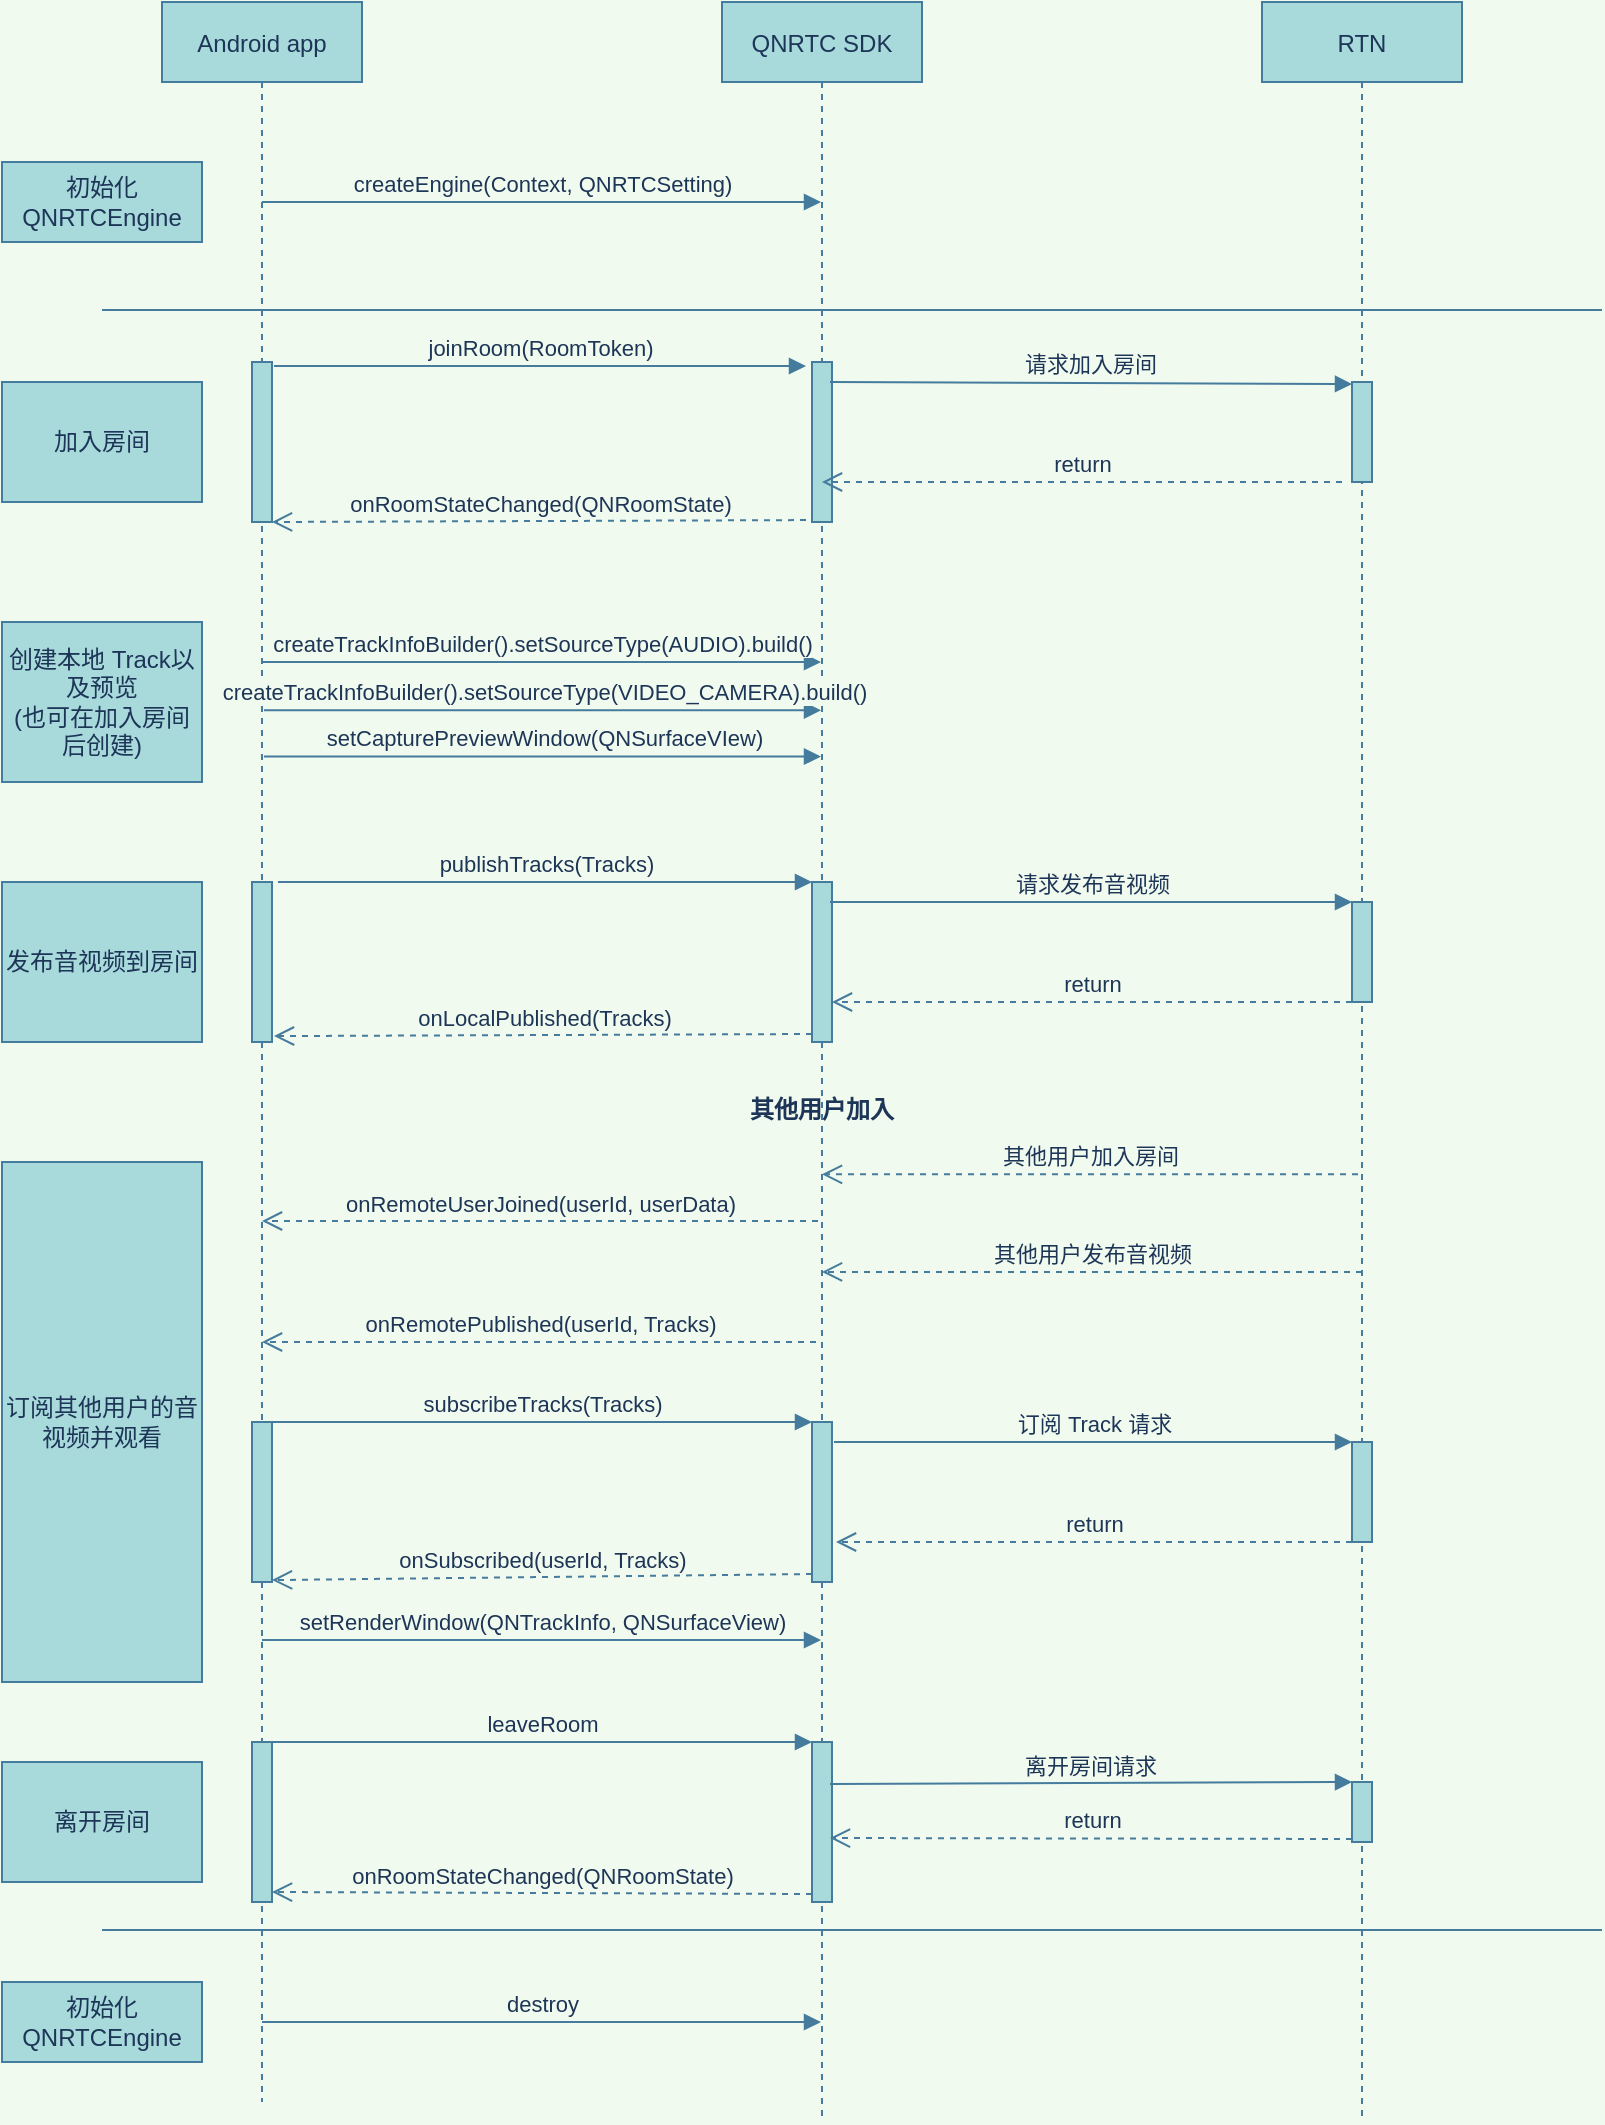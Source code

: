 <mxfile version="14.7.5" type="github">
  <diagram id="kgpKYQtTHZ0yAKxKKP6v" name="Page-1">
    <mxGraphModel dx="946" dy="621" grid="1" gridSize="10" guides="1" tooltips="1" connect="1" arrows="1" fold="1" page="1" pageScale="1" pageWidth="850" pageHeight="1100" background="#F1FAEE" math="0" shadow="0">
      <root>
        <mxCell id="0" />
        <mxCell id="1" parent="0" />
        <mxCell id="Gz4G_NNeVK80VPYpn5j1-1" value="Android app" style="shape=umlLifeline;perimeter=lifelinePerimeter;container=1;collapsible=0;recursiveResize=0;shadow=0;strokeWidth=1;fillColor=#A8DADC;strokeColor=#457B9D;fontColor=#1D3557;" vertex="1" parent="1">
          <mxGeometry x="120" y="40" width="100" height="1050" as="geometry" />
        </mxCell>
        <mxCell id="Gz4G_NNeVK80VPYpn5j1-2" value="createEngine(Context, QNRTCSetting)" style="html=1;verticalAlign=bottom;endArrow=block;strokeColor=#457B9D;fontColor=#1D3557;labelBackgroundColor=#F1FAEE;" edge="1" parent="Gz4G_NNeVK80VPYpn5j1-1" target="Gz4G_NNeVK80VPYpn5j1-8">
          <mxGeometry width="80" relative="1" as="geometry">
            <mxPoint x="50" y="100" as="sourcePoint" />
            <mxPoint x="230" y="97" as="targetPoint" />
          </mxGeometry>
        </mxCell>
        <mxCell id="Gz4G_NNeVK80VPYpn5j1-3" value="destroy" style="html=1;verticalAlign=bottom;endArrow=block;strokeColor=#457B9D;fontColor=#1D3557;labelBackgroundColor=#F1FAEE;" edge="1" parent="Gz4G_NNeVK80VPYpn5j1-1" target="Gz4G_NNeVK80VPYpn5j1-8">
          <mxGeometry width="80" relative="1" as="geometry">
            <mxPoint x="50" y="1010" as="sourcePoint" />
            <mxPoint x="130" y="1010" as="targetPoint" />
          </mxGeometry>
        </mxCell>
        <mxCell id="Gz4G_NNeVK80VPYpn5j1-4" value="" style="html=1;points=[];perimeter=orthogonalPerimeter;fillColor=#A8DADC;strokeColor=#457B9D;fontColor=#1D3557;" vertex="1" parent="Gz4G_NNeVK80VPYpn5j1-1">
          <mxGeometry x="45" y="180" width="10" height="80" as="geometry" />
        </mxCell>
        <mxCell id="Gz4G_NNeVK80VPYpn5j1-5" value="" style="html=1;points=[];perimeter=orthogonalPerimeter;fillColor=#A8DADC;strokeColor=#457B9D;fontColor=#1D3557;" vertex="1" parent="Gz4G_NNeVK80VPYpn5j1-1">
          <mxGeometry x="45" y="440" width="10" height="80" as="geometry" />
        </mxCell>
        <mxCell id="Gz4G_NNeVK80VPYpn5j1-6" value="" style="html=1;points=[];perimeter=orthogonalPerimeter;fillColor=#A8DADC;strokeColor=#457B9D;fontColor=#1D3557;" vertex="1" parent="Gz4G_NNeVK80VPYpn5j1-1">
          <mxGeometry x="45" y="710" width="10" height="80" as="geometry" />
        </mxCell>
        <mxCell id="Gz4G_NNeVK80VPYpn5j1-7" value="" style="html=1;points=[];perimeter=orthogonalPerimeter;fillColor=#A8DADC;strokeColor=#457B9D;fontColor=#1D3557;" vertex="1" parent="Gz4G_NNeVK80VPYpn5j1-1">
          <mxGeometry x="45" y="870" width="10" height="80" as="geometry" />
        </mxCell>
        <mxCell id="Gz4G_NNeVK80VPYpn5j1-8" value="QNRTC SDK" style="shape=umlLifeline;perimeter=lifelinePerimeter;container=1;collapsible=0;recursiveResize=0;shadow=0;strokeWidth=1;fillColor=#A8DADC;strokeColor=#457B9D;fontColor=#1D3557;" vertex="1" parent="1">
          <mxGeometry x="400" y="40" width="100" height="1060" as="geometry" />
        </mxCell>
        <mxCell id="Gz4G_NNeVK80VPYpn5j1-9" value="其他用户加入" style="text;align=center;fontStyle=1;verticalAlign=middle;spacingLeft=3;spacingRight=3;strokeColor=none;rotatable=0;points=[[0,0.5],[1,0.5]];portConstraint=eastwest;fontColor=#1D3557;" vertex="1" parent="Gz4G_NNeVK80VPYpn5j1-8">
          <mxGeometry x="10" y="540" width="80" height="26" as="geometry" />
        </mxCell>
        <mxCell id="Gz4G_NNeVK80VPYpn5j1-10" value="" style="html=1;points=[];perimeter=orthogonalPerimeter;fillColor=#A8DADC;strokeColor=#457B9D;fontColor=#1D3557;" vertex="1" parent="Gz4G_NNeVK80VPYpn5j1-8">
          <mxGeometry x="45" y="180" width="10" height="80" as="geometry" />
        </mxCell>
        <mxCell id="Gz4G_NNeVK80VPYpn5j1-11" value="" style="html=1;points=[];perimeter=orthogonalPerimeter;fillColor=#A8DADC;strokeColor=#457B9D;fontColor=#1D3557;" vertex="1" parent="Gz4G_NNeVK80VPYpn5j1-8">
          <mxGeometry x="45" y="440" width="10" height="80" as="geometry" />
        </mxCell>
        <mxCell id="Gz4G_NNeVK80VPYpn5j1-12" value="" style="html=1;points=[];perimeter=orthogonalPerimeter;fillColor=#A8DADC;strokeColor=#457B9D;fontColor=#1D3557;" vertex="1" parent="Gz4G_NNeVK80VPYpn5j1-8">
          <mxGeometry x="45" y="710" width="10" height="80" as="geometry" />
        </mxCell>
        <mxCell id="Gz4G_NNeVK80VPYpn5j1-13" value="" style="html=1;points=[];perimeter=orthogonalPerimeter;fillColor=#A8DADC;strokeColor=#457B9D;fontColor=#1D3557;" vertex="1" parent="Gz4G_NNeVK80VPYpn5j1-8">
          <mxGeometry x="45" y="870" width="10" height="80" as="geometry" />
        </mxCell>
        <mxCell id="Gz4G_NNeVK80VPYpn5j1-14" value="RTN" style="shape=umlLifeline;perimeter=lifelinePerimeter;container=1;collapsible=0;recursiveResize=0;shadow=0;strokeWidth=1;fillColor=#A8DADC;strokeColor=#457B9D;fontColor=#1D3557;" vertex="1" parent="1">
          <mxGeometry x="670" y="40" width="100" height="1060" as="geometry" />
        </mxCell>
        <mxCell id="Gz4G_NNeVK80VPYpn5j1-15" value="" style="html=1;points=[];perimeter=orthogonalPerimeter;fillColor=#A8DADC;strokeColor=#457B9D;fontColor=#1D3557;" vertex="1" parent="Gz4G_NNeVK80VPYpn5j1-14">
          <mxGeometry x="45" y="190" width="10" height="50" as="geometry" />
        </mxCell>
        <mxCell id="Gz4G_NNeVK80VPYpn5j1-16" value="" style="html=1;points=[];perimeter=orthogonalPerimeter;fillColor=#A8DADC;strokeColor=#457B9D;fontColor=#1D3557;" vertex="1" parent="Gz4G_NNeVK80VPYpn5j1-14">
          <mxGeometry x="45" y="450" width="10" height="50" as="geometry" />
        </mxCell>
        <mxCell id="Gz4G_NNeVK80VPYpn5j1-17" value="" style="html=1;points=[];perimeter=orthogonalPerimeter;fillColor=#A8DADC;strokeColor=#457B9D;fontColor=#1D3557;" vertex="1" parent="Gz4G_NNeVK80VPYpn5j1-14">
          <mxGeometry x="45" y="720" width="10" height="50" as="geometry" />
        </mxCell>
        <mxCell id="Gz4G_NNeVK80VPYpn5j1-18" value="" style="html=1;points=[];perimeter=orthogonalPerimeter;fillColor=#A8DADC;strokeColor=#457B9D;fontColor=#1D3557;" vertex="1" parent="Gz4G_NNeVK80VPYpn5j1-14">
          <mxGeometry x="45" y="890" width="10" height="30" as="geometry" />
        </mxCell>
        <mxCell id="Gz4G_NNeVK80VPYpn5j1-19" value="" style="line;strokeWidth=1;fillColor=none;align=left;verticalAlign=middle;spacingTop=-1;spacingLeft=3;spacingRight=3;rotatable=0;labelPosition=right;points=[];portConstraint=eastwest;strokeColor=#457B9D;fontColor=#1D3557;labelBackgroundColor=#F1FAEE;" vertex="1" parent="1">
          <mxGeometry x="90" y="190" width="750" height="8" as="geometry" />
        </mxCell>
        <mxCell id="Gz4G_NNeVK80VPYpn5j1-20" value="初始化&lt;br&gt;QNRTCEngine" style="whiteSpace=wrap;html=1;fillColor=#A8DADC;strokeColor=#457B9D;fontColor=#1D3557;" vertex="1" parent="1">
          <mxGeometry x="40" y="120" width="100" height="40" as="geometry" />
        </mxCell>
        <mxCell id="Gz4G_NNeVK80VPYpn5j1-21" value="创建本地 Track以及预览&lt;br&gt;(也可在加入房间后创建)" style="whiteSpace=wrap;html=1;fillColor=#A8DADC;strokeColor=#457B9D;fontColor=#1D3557;" vertex="1" parent="1">
          <mxGeometry x="40" y="350" width="100" height="80" as="geometry" />
        </mxCell>
        <mxCell id="Gz4G_NNeVK80VPYpn5j1-22" value="&lt;div style=&quot;text-align: left&quot;&gt;createTrackInfoBuilder().setSourceType(AUDIO).build()&lt;/div&gt;" style="html=1;verticalAlign=bottom;endArrow=block;strokeColor=#457B9D;fontColor=#1D3557;labelBackgroundColor=#F1FAEE;" edge="1" parent="1">
          <mxGeometry width="80" relative="1" as="geometry">
            <mxPoint x="169.5" y="370" as="sourcePoint" />
            <mxPoint x="449.5" y="370" as="targetPoint" />
            <Array as="points">
              <mxPoint x="430" y="370" />
            </Array>
          </mxGeometry>
        </mxCell>
        <mxCell id="Gz4G_NNeVK80VPYpn5j1-23" value="&lt;span style=&quot;text-align: left&quot;&gt;createTrackInfoBuilder().setSourceType(VIDEO_CAMERA)&lt;/span&gt;&lt;span style=&quot;text-align: left&quot;&gt;.build()&lt;/span&gt;" style="html=1;verticalAlign=bottom;endArrow=block;exitX=0.51;exitY=0.223;exitDx=0;exitDy=0;exitPerimeter=0;strokeColor=#457B9D;fontColor=#1D3557;labelBackgroundColor=#F1FAEE;" edge="1" parent="1">
          <mxGeometry width="80" relative="1" as="geometry">
            <mxPoint x="171" y="394.15" as="sourcePoint" />
            <mxPoint x="449.5" y="394.15" as="targetPoint" />
            <Array as="points" />
          </mxGeometry>
        </mxCell>
        <mxCell id="Gz4G_NNeVK80VPYpn5j1-24" value="加入房间" style="whiteSpace=wrap;html=1;fillColor=#A8DADC;strokeColor=#457B9D;fontColor=#1D3557;" vertex="1" parent="1">
          <mxGeometry x="40" y="230" width="100" height="60" as="geometry" />
        </mxCell>
        <mxCell id="Gz4G_NNeVK80VPYpn5j1-25" value="onRoomStateChanged(QNRoomState)" style="html=1;verticalAlign=bottom;endArrow=open;dashed=1;endSize=8;exitX=-0.3;exitY=0.988;exitDx=0;exitDy=0;exitPerimeter=0;entryX=1;entryY=1;entryDx=0;entryDy=0;entryPerimeter=0;strokeColor=#457B9D;fontColor=#1D3557;labelBackgroundColor=#F1FAEE;" edge="1" parent="1" source="Gz4G_NNeVK80VPYpn5j1-10" target="Gz4G_NNeVK80VPYpn5j1-4">
          <mxGeometry relative="1" as="geometry">
            <mxPoint x="440" y="297" as="sourcePoint" />
            <mxPoint x="210" y="297" as="targetPoint" />
          </mxGeometry>
        </mxCell>
        <mxCell id="Gz4G_NNeVK80VPYpn5j1-26" value="发布音视频到房间" style="whiteSpace=wrap;html=1;fillColor=#A8DADC;strokeColor=#457B9D;fontColor=#1D3557;" vertex="1" parent="1">
          <mxGeometry x="40" y="480" width="100" height="80" as="geometry" />
        </mxCell>
        <mxCell id="Gz4G_NNeVK80VPYpn5j1-27" value="其他用户加入房间" style="html=1;verticalAlign=bottom;endArrow=open;dashed=1;endSize=8;exitX=0.48;exitY=0.553;exitDx=0;exitDy=0;exitPerimeter=0;strokeColor=#457B9D;fontColor=#1D3557;labelBackgroundColor=#F1FAEE;" edge="1" parent="1" source="Gz4G_NNeVK80VPYpn5j1-14" target="Gz4G_NNeVK80VPYpn5j1-8">
          <mxGeometry relative="1" as="geometry">
            <mxPoint x="720" y="620" as="sourcePoint" />
            <mxPoint x="440" y="620" as="targetPoint" />
          </mxGeometry>
        </mxCell>
        <mxCell id="Gz4G_NNeVK80VPYpn5j1-28" value="订阅其他用户的音视频并观看" style="whiteSpace=wrap;html=1;fillColor=#A8DADC;strokeColor=#457B9D;fontColor=#1D3557;" vertex="1" parent="1">
          <mxGeometry x="40" y="620" width="100" height="260" as="geometry" />
        </mxCell>
        <mxCell id="Gz4G_NNeVK80VPYpn5j1-29" value="onRemoteUserJoined(userId, userData)" style="html=1;verticalAlign=bottom;endArrow=open;dashed=1;endSize=8;exitX=0.48;exitY=0.575;exitDx=0;exitDy=0;exitPerimeter=0;strokeColor=#457B9D;fontColor=#1D3557;labelBackgroundColor=#F1FAEE;" edge="1" parent="1" source="Gz4G_NNeVK80VPYpn5j1-8" target="Gz4G_NNeVK80VPYpn5j1-1">
          <mxGeometry relative="1" as="geometry">
            <mxPoint x="450" y="580" as="sourcePoint" />
            <mxPoint x="370" y="580" as="targetPoint" />
          </mxGeometry>
        </mxCell>
        <mxCell id="Gz4G_NNeVK80VPYpn5j1-30" value="其他用户发布音视频" style="html=1;verticalAlign=bottom;endArrow=open;dashed=1;endSize=8;exitX=0.5;exitY=0.599;exitDx=0;exitDy=0;exitPerimeter=0;strokeColor=#457B9D;fontColor=#1D3557;labelBackgroundColor=#F1FAEE;" edge="1" parent="1" source="Gz4G_NNeVK80VPYpn5j1-14" target="Gz4G_NNeVK80VPYpn5j1-8">
          <mxGeometry relative="1" as="geometry">
            <mxPoint x="720" y="670" as="sourcePoint" />
            <mxPoint x="640" y="670" as="targetPoint" />
          </mxGeometry>
        </mxCell>
        <mxCell id="Gz4G_NNeVK80VPYpn5j1-31" value="onRemotePublished(userId, Tracks)" style="html=1;verticalAlign=bottom;endArrow=open;dashed=1;endSize=8;strokeColor=#457B9D;fontColor=#1D3557;labelBackgroundColor=#F1FAEE;" edge="1" parent="1" target="Gz4G_NNeVK80VPYpn5j1-1">
          <mxGeometry relative="1" as="geometry">
            <mxPoint x="447" y="710" as="sourcePoint" />
            <mxPoint x="370" y="700" as="targetPoint" />
          </mxGeometry>
        </mxCell>
        <mxCell id="Gz4G_NNeVK80VPYpn5j1-32" value="" style="line;strokeWidth=1;fillColor=none;align=left;verticalAlign=middle;spacingTop=-1;spacingLeft=3;spacingRight=3;rotatable=0;labelPosition=right;points=[];portConstraint=eastwest;strokeColor=#457B9D;fontColor=#1D3557;labelBackgroundColor=#F1FAEE;" vertex="1" parent="1">
          <mxGeometry x="90" y="1000" width="750" height="8" as="geometry" />
        </mxCell>
        <mxCell id="Gz4G_NNeVK80VPYpn5j1-33" value="setCapturePreviewWindow(QNSurfaceVIew)" style="html=1;verticalAlign=bottom;endArrow=block;exitX=0.51;exitY=0.245;exitDx=0;exitDy=0;exitPerimeter=0;strokeColor=#457B9D;fontColor=#1D3557;labelBackgroundColor=#F1FAEE;" edge="1" parent="1">
          <mxGeometry width="80" relative="1" as="geometry">
            <mxPoint x="171" y="417.25" as="sourcePoint" />
            <mxPoint x="449.5" y="417.25" as="targetPoint" />
          </mxGeometry>
        </mxCell>
        <mxCell id="Gz4G_NNeVK80VPYpn5j1-34" value="joinRoom(RoomToken)" style="html=1;verticalAlign=bottom;endArrow=block;exitX=1.1;exitY=0.025;exitDx=0;exitDy=0;exitPerimeter=0;strokeColor=#457B9D;fontColor=#1D3557;labelBackgroundColor=#F1FAEE;" edge="1" parent="1" source="Gz4G_NNeVK80VPYpn5j1-4">
          <mxGeometry width="80" relative="1" as="geometry">
            <mxPoint x="180" y="241" as="sourcePoint" />
            <mxPoint x="442" y="222" as="targetPoint" />
            <Array as="points" />
          </mxGeometry>
        </mxCell>
        <mxCell id="Gz4G_NNeVK80VPYpn5j1-35" value="请求加入房间" style="html=1;verticalAlign=bottom;endArrow=block;exitX=0.9;exitY=0.125;exitDx=0;exitDy=0;exitPerimeter=0;entryX=0;entryY=0.02;entryDx=0;entryDy=0;entryPerimeter=0;strokeColor=#457B9D;fontColor=#1D3557;labelBackgroundColor=#F1FAEE;" edge="1" parent="1" source="Gz4G_NNeVK80VPYpn5j1-10" target="Gz4G_NNeVK80VPYpn5j1-15">
          <mxGeometry width="80" relative="1" as="geometry">
            <mxPoint x="450" y="210" as="sourcePoint" />
            <mxPoint x="530" y="210" as="targetPoint" />
          </mxGeometry>
        </mxCell>
        <mxCell id="Gz4G_NNeVK80VPYpn5j1-36" value="setRenderWindow(QNTrackInfo, QNSurfaceView)" style="html=1;verticalAlign=bottom;endArrow=block;exitX=0.5;exitY=0.78;exitDx=0;exitDy=0;exitPerimeter=0;strokeColor=#457B9D;fontColor=#1D3557;labelBackgroundColor=#F1FAEE;" edge="1" parent="1" source="Gz4G_NNeVK80VPYpn5j1-1" target="Gz4G_NNeVK80VPYpn5j1-8">
          <mxGeometry width="80" relative="1" as="geometry">
            <mxPoint x="170" y="820" as="sourcePoint" />
            <mxPoint x="250" y="820" as="targetPoint" />
          </mxGeometry>
        </mxCell>
        <mxCell id="Gz4G_NNeVK80VPYpn5j1-37" value="离开房间" style="whiteSpace=wrap;html=1;fillColor=#A8DADC;strokeColor=#457B9D;fontColor=#1D3557;" vertex="1" parent="1">
          <mxGeometry x="40" y="920" width="100" height="60" as="geometry" />
        </mxCell>
        <mxCell id="Gz4G_NNeVK80VPYpn5j1-38" value="初始化&lt;br&gt;QNRTCEngine" style="whiteSpace=wrap;html=1;fillColor=#A8DADC;strokeColor=#457B9D;fontColor=#1D3557;" vertex="1" parent="1">
          <mxGeometry x="40" y="1030" width="100" height="40" as="geometry" />
        </mxCell>
        <mxCell id="Gz4G_NNeVK80VPYpn5j1-39" value="return" style="html=1;verticalAlign=bottom;endArrow=open;dashed=1;endSize=8;strokeColor=#457B9D;fontColor=#1D3557;labelBackgroundColor=#F1FAEE;" edge="1" parent="1">
          <mxGeometry relative="1" as="geometry">
            <mxPoint x="710" y="280" as="sourcePoint" />
            <mxPoint x="450" y="280" as="targetPoint" />
          </mxGeometry>
        </mxCell>
        <mxCell id="Gz4G_NNeVK80VPYpn5j1-40" value="publishTracks(Tracks)" style="html=1;verticalAlign=bottom;endArrow=block;entryX=0;entryY=0;exitX=1.3;exitY=0;exitDx=0;exitDy=0;exitPerimeter=0;strokeColor=#457B9D;fontColor=#1D3557;labelBackgroundColor=#F1FAEE;" edge="1" parent="1" source="Gz4G_NNeVK80VPYpn5j1-5" target="Gz4G_NNeVK80VPYpn5j1-11">
          <mxGeometry relative="1" as="geometry">
            <mxPoint x="375" y="480" as="sourcePoint" />
          </mxGeometry>
        </mxCell>
        <mxCell id="Gz4G_NNeVK80VPYpn5j1-41" value="onLocalPublished(Tracks)" style="html=1;verticalAlign=bottom;endArrow=open;dashed=1;endSize=8;exitX=0;exitY=0.95;entryX=1.1;entryY=0.963;entryDx=0;entryDy=0;entryPerimeter=0;strokeColor=#457B9D;fontColor=#1D3557;labelBackgroundColor=#F1FAEE;" edge="1" parent="1" source="Gz4G_NNeVK80VPYpn5j1-11" target="Gz4G_NNeVK80VPYpn5j1-5">
          <mxGeometry relative="1" as="geometry">
            <mxPoint x="171" y="550" as="targetPoint" />
          </mxGeometry>
        </mxCell>
        <mxCell id="Gz4G_NNeVK80VPYpn5j1-42" value="请求发布音视频" style="html=1;verticalAlign=bottom;endArrow=block;entryX=0;entryY=0;exitX=0.9;exitY=0.125;exitDx=0;exitDy=0;exitPerimeter=0;strokeColor=#457B9D;fontColor=#1D3557;labelBackgroundColor=#F1FAEE;" edge="1" parent="1" source="Gz4G_NNeVK80VPYpn5j1-11" target="Gz4G_NNeVK80VPYpn5j1-16">
          <mxGeometry relative="1" as="geometry">
            <mxPoint x="645" y="490" as="sourcePoint" />
          </mxGeometry>
        </mxCell>
        <mxCell id="Gz4G_NNeVK80VPYpn5j1-43" value="return" style="html=1;verticalAlign=bottom;endArrow=open;dashed=1;endSize=8;entryX=1;entryY=0.75;entryDx=0;entryDy=0;entryPerimeter=0;strokeColor=#457B9D;fontColor=#1D3557;labelBackgroundColor=#F1FAEE;" edge="1" parent="1" source="Gz4G_NNeVK80VPYpn5j1-16" target="Gz4G_NNeVK80VPYpn5j1-11">
          <mxGeometry relative="1" as="geometry">
            <mxPoint x="460" y="540" as="targetPoint" />
          </mxGeometry>
        </mxCell>
        <mxCell id="Gz4G_NNeVK80VPYpn5j1-44" value="subscribeTracks(Tracks)" style="html=1;verticalAlign=bottom;endArrow=block;entryX=0;entryY=0;strokeColor=#457B9D;fontColor=#1D3557;labelBackgroundColor=#F1FAEE;" edge="1" parent="1" target="Gz4G_NNeVK80VPYpn5j1-12">
          <mxGeometry relative="1" as="geometry">
            <mxPoint x="174" y="750" as="sourcePoint" />
          </mxGeometry>
        </mxCell>
        <mxCell id="Gz4G_NNeVK80VPYpn5j1-45" value="onSubscribed(userId, Tracks)" style="html=1;verticalAlign=bottom;endArrow=open;dashed=1;endSize=8;exitX=0;exitY=0.95;entryX=1;entryY=0.988;entryDx=0;entryDy=0;entryPerimeter=0;strokeColor=#457B9D;fontColor=#1D3557;labelBackgroundColor=#F1FAEE;" edge="1" parent="1" source="Gz4G_NNeVK80VPYpn5j1-12" target="Gz4G_NNeVK80VPYpn5j1-6">
          <mxGeometry relative="1" as="geometry">
            <mxPoint x="375" y="816" as="targetPoint" />
          </mxGeometry>
        </mxCell>
        <mxCell id="Gz4G_NNeVK80VPYpn5j1-46" value="订阅 Track 请求" style="html=1;verticalAlign=bottom;endArrow=block;entryX=0;entryY=0;strokeColor=#457B9D;fontColor=#1D3557;labelBackgroundColor=#F1FAEE;" edge="1" parent="1" target="Gz4G_NNeVK80VPYpn5j1-17">
          <mxGeometry relative="1" as="geometry">
            <mxPoint x="456" y="760" as="sourcePoint" />
          </mxGeometry>
        </mxCell>
        <mxCell id="Gz4G_NNeVK80VPYpn5j1-47" value="return" style="html=1;verticalAlign=bottom;endArrow=open;dashed=1;endSize=8;entryX=1.2;entryY=0.75;entryDx=0;entryDy=0;entryPerimeter=0;strokeColor=#457B9D;fontColor=#1D3557;labelBackgroundColor=#F1FAEE;" edge="1" parent="1" source="Gz4G_NNeVK80VPYpn5j1-17" target="Gz4G_NNeVK80VPYpn5j1-12">
          <mxGeometry relative="1" as="geometry">
            <mxPoint x="645" y="836" as="targetPoint" />
          </mxGeometry>
        </mxCell>
        <mxCell id="Gz4G_NNeVK80VPYpn5j1-48" value="leaveRoom" style="html=1;verticalAlign=bottom;endArrow=block;entryX=0;entryY=0;strokeColor=#457B9D;fontColor=#1D3557;labelBackgroundColor=#F1FAEE;" edge="1" parent="1" source="Gz4G_NNeVK80VPYpn5j1-7" target="Gz4G_NNeVK80VPYpn5j1-13">
          <mxGeometry relative="1" as="geometry">
            <mxPoint x="375" y="910" as="sourcePoint" />
          </mxGeometry>
        </mxCell>
        <mxCell id="Gz4G_NNeVK80VPYpn5j1-49" value="onRoomStateChanged(QNRoomState)" style="html=1;verticalAlign=bottom;endArrow=open;dashed=1;endSize=8;exitX=0;exitY=0.95;strokeColor=#457B9D;fontColor=#1D3557;labelBackgroundColor=#F1FAEE;" edge="1" parent="1" source="Gz4G_NNeVK80VPYpn5j1-13">
          <mxGeometry relative="1" as="geometry">
            <mxPoint x="175" y="985" as="targetPoint" />
          </mxGeometry>
        </mxCell>
        <mxCell id="Gz4G_NNeVK80VPYpn5j1-50" value="离开房间请求" style="html=1;verticalAlign=bottom;endArrow=block;entryX=0;entryY=0;exitX=0.9;exitY=0.263;exitDx=0;exitDy=0;exitPerimeter=0;strokeColor=#457B9D;fontColor=#1D3557;labelBackgroundColor=#F1FAEE;" edge="1" parent="1" source="Gz4G_NNeVK80VPYpn5j1-13" target="Gz4G_NNeVK80VPYpn5j1-18">
          <mxGeometry relative="1" as="geometry">
            <mxPoint x="645" y="940" as="sourcePoint" />
          </mxGeometry>
        </mxCell>
        <mxCell id="Gz4G_NNeVK80VPYpn5j1-51" value="return" style="html=1;verticalAlign=bottom;endArrow=open;dashed=1;endSize=8;exitX=0;exitY=0.95;entryX=0.9;entryY=0.6;entryDx=0;entryDy=0;entryPerimeter=0;strokeColor=#457B9D;fontColor=#1D3557;labelBackgroundColor=#F1FAEE;" edge="1" parent="1" source="Gz4G_NNeVK80VPYpn5j1-18" target="Gz4G_NNeVK80VPYpn5j1-13">
          <mxGeometry relative="1" as="geometry">
            <mxPoint x="460" y="959" as="targetPoint" />
          </mxGeometry>
        </mxCell>
      </root>
    </mxGraphModel>
  </diagram>
</mxfile>
